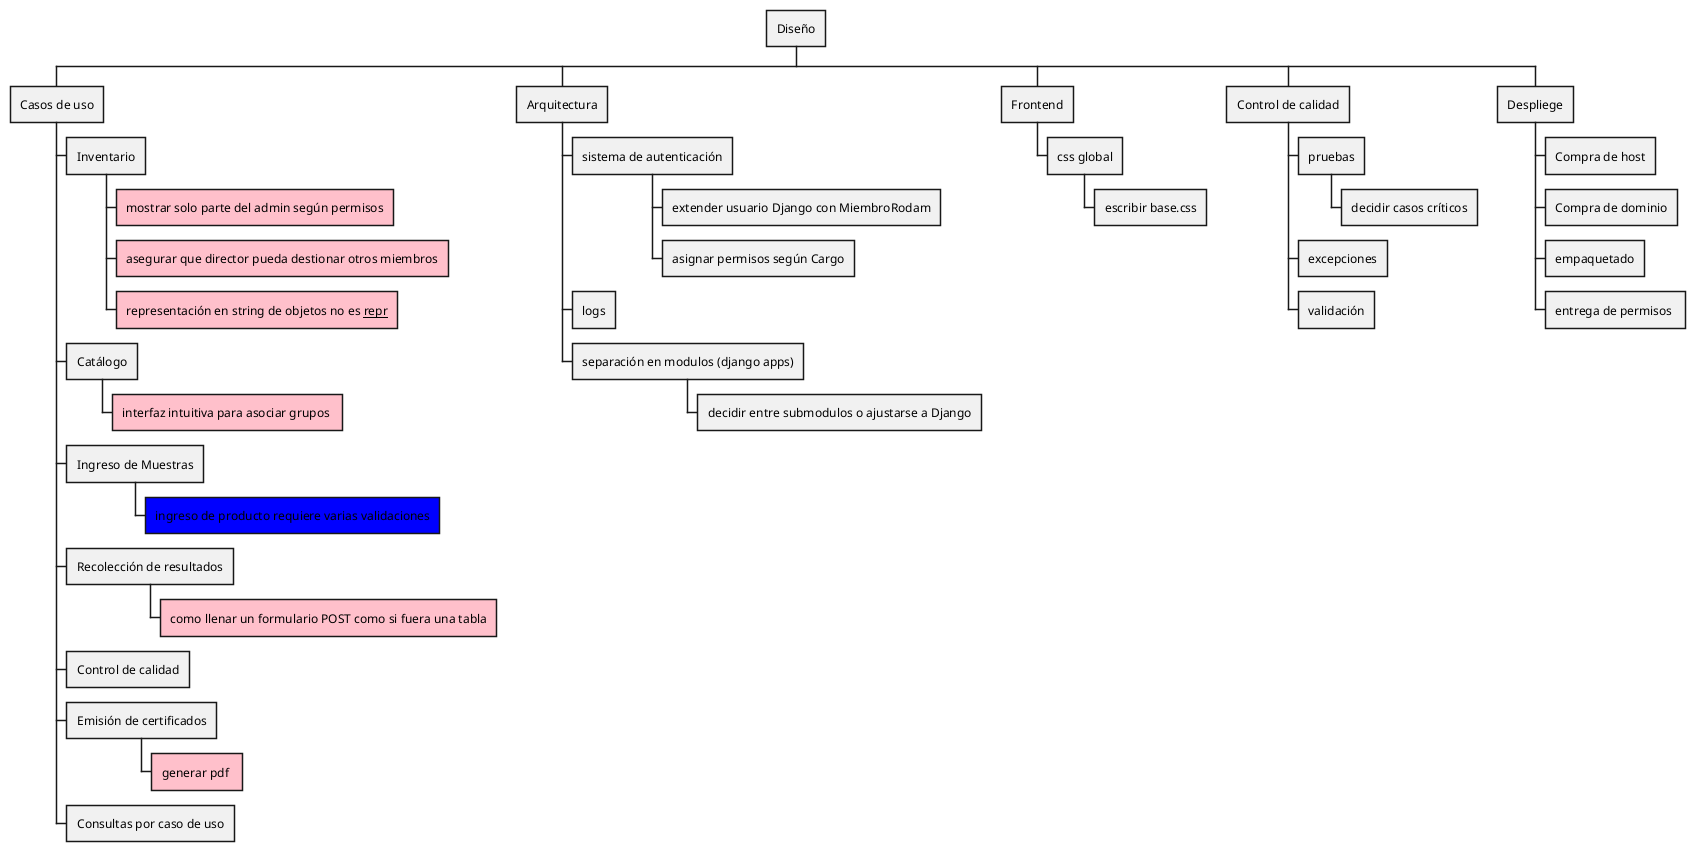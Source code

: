 @startwbs
* Diseño
** Casos de uso
*** Inventario
****[#pink] mostrar solo parte del admin según permisos
****[#pink] asegurar que director pueda destionar otros miembros
****[#pink] representación en string de objetos no es __repr__
*** Catálogo
****[#pink] interfaz intuitiva para asociar grupos 
*** Ingreso de Muestras
****[#blue] ingreso de producto requiere varias validaciones
*** Recolección de resultados
****[#pink] como llenar un formulario POST como si fuera una tabla
*** Control de calidad
*** Emisión de certificados
****[#pink] generar pdf 
*** Consultas por caso de uso
** Arquitectura
*** sistema de autenticación
**** extender usuario Django con MiembroRodam
**** asignar permisos según Cargo
***  logs
*** separación en modulos (django apps)
**** decidir entre submodulos o ajustarse a Django
** Frontend
*** css global
**** escribir base.css
** Control de calidad
*** pruebas
**** decidir casos críticos
*** excepciones
*** validación
** Despliege
*** Compra de host
*** Compra de dominio
*** empaquetado
*** entrega de permisos 
@endwbs